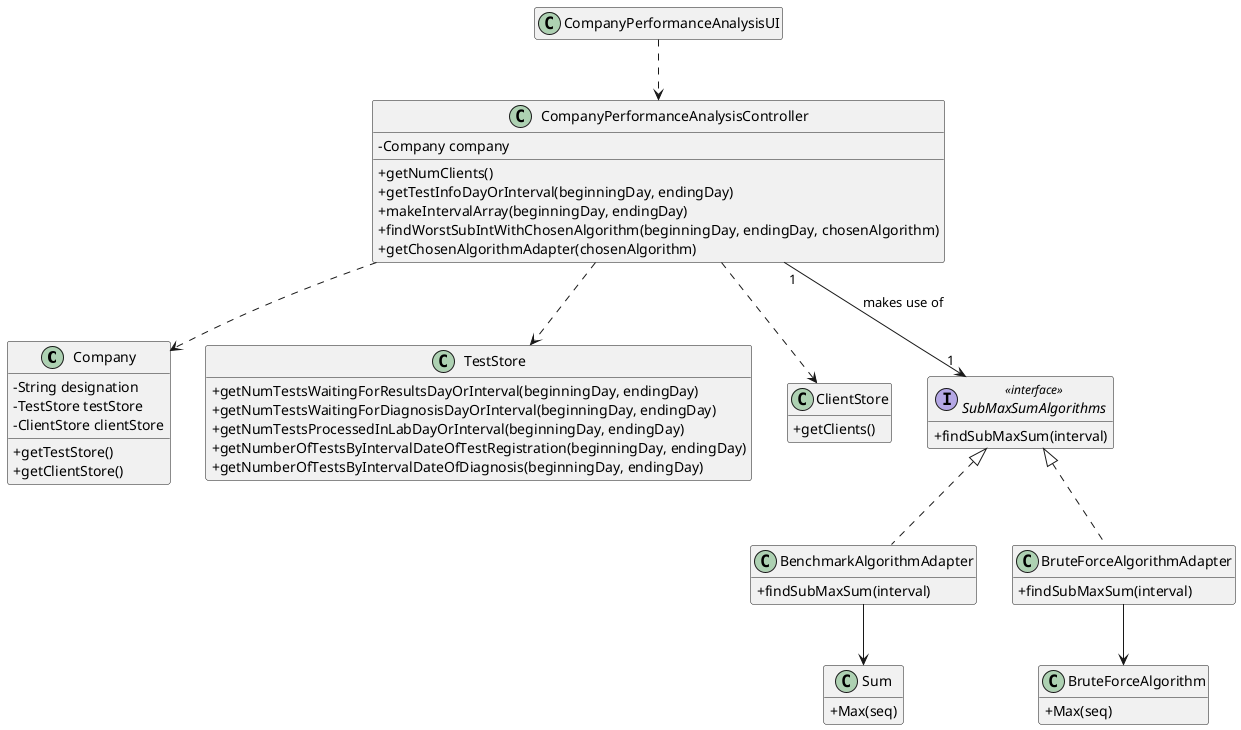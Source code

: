 @startuml
'skinparam linetype ortho
hide empty methods
hide empty attributes
'left to right direction
skinparam classAttributeIconSize 0

class Company {
    -String designation
    -TestStore testStore
    -ClientStore clientStore
    +getTestStore()
    +getClientStore()
}

class TestStore {
    +getNumTestsWaitingForResultsDayOrInterval(beginningDay, endingDay)
    +getNumTestsWaitingForDiagnosisDayOrInterval(beginningDay, endingDay)
    +getNumTestsProcessedInLabDayOrInterval(beginningDay, endingDay)
    +getNumberOfTestsByIntervalDateOfTestRegistration(beginningDay, endingDay)
    +getNumberOfTestsByIntervalDateOfDiagnosis(beginningDay, endingDay)
}

class ClientStore {
    +getClients()
}

class CompanyPerformanceAnalysisController{
    -Company company
    +getNumClients()
    +getTestInfoDayOrInterval(beginningDay, endingDay)
    +makeIntervalArray(beginningDay, endingDay)
    +findWorstSubIntWithChosenAlgorithm(beginningDay, endingDay, chosenAlgorithm)
    +getChosenAlgorithmAdapter(chosenAlgorithm)
}

class CompanyPerformanceAnalysisUI{
}

interface SubMaxSumAlgorithms <<interface>> {
    +findSubMaxSum(interval)
}

class BenchmarkAlgorithmAdapter{
    +findSubMaxSum(interval)
}

class BruteForceAlgorithmAdapter{
    +findSubMaxSum(interval)
}

class Sum{
    +Max(seq)
}

class BruteForceAlgorithm{
    +Max(seq)
}

CompanyPerformanceAnalysisUI ..> CompanyPerformanceAnalysisController
CompanyPerformanceAnalysisController ..> Company
CompanyPerformanceAnalysisController ..> ClientStore
CompanyPerformanceAnalysisController ..> TestStore
CompanyPerformanceAnalysisController "1" --> "1" SubMaxSumAlgorithms : makes use of
BenchmarkAlgorithmAdapter --> Sum
BruteForceAlgorithmAdapter --> BruteForceAlgorithm

class BenchmarkAlgorithmAdapter implements SubMaxSumAlgorithms
class BruteForceAlgorithmAdapter implements SubMaxSumAlgorithms

@enduml